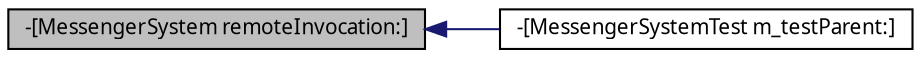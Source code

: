 digraph G
{
  edge [fontname="FreeSans.ttf",fontsize="10",labelfontname="FreeSans.ttf",labelfontsize="10"];
  node [fontname="FreeSans.ttf",fontsize="10",shape=record];
  rankdir=LR;
  Node1 [label="-[MessengerSystem remoteInvocation:]",height=0.2,width=0.4,color="black", fillcolor="grey75", style="filled" fontcolor="black"];
  Node1 -> Node2 [dir=back,color="midnightblue",fontsize="10",style="solid",fontname="FreeSans.ttf"];
  Node2 [label="-[MessengerSystemTest m_testParent:]",height=0.2,width=0.4,color="black", fillcolor="white", style="filled",URL="$d9/d39/interface_messenger_system_test.html#ac0b879fa2580ba6ae8e38655e6dfe838"];
}
